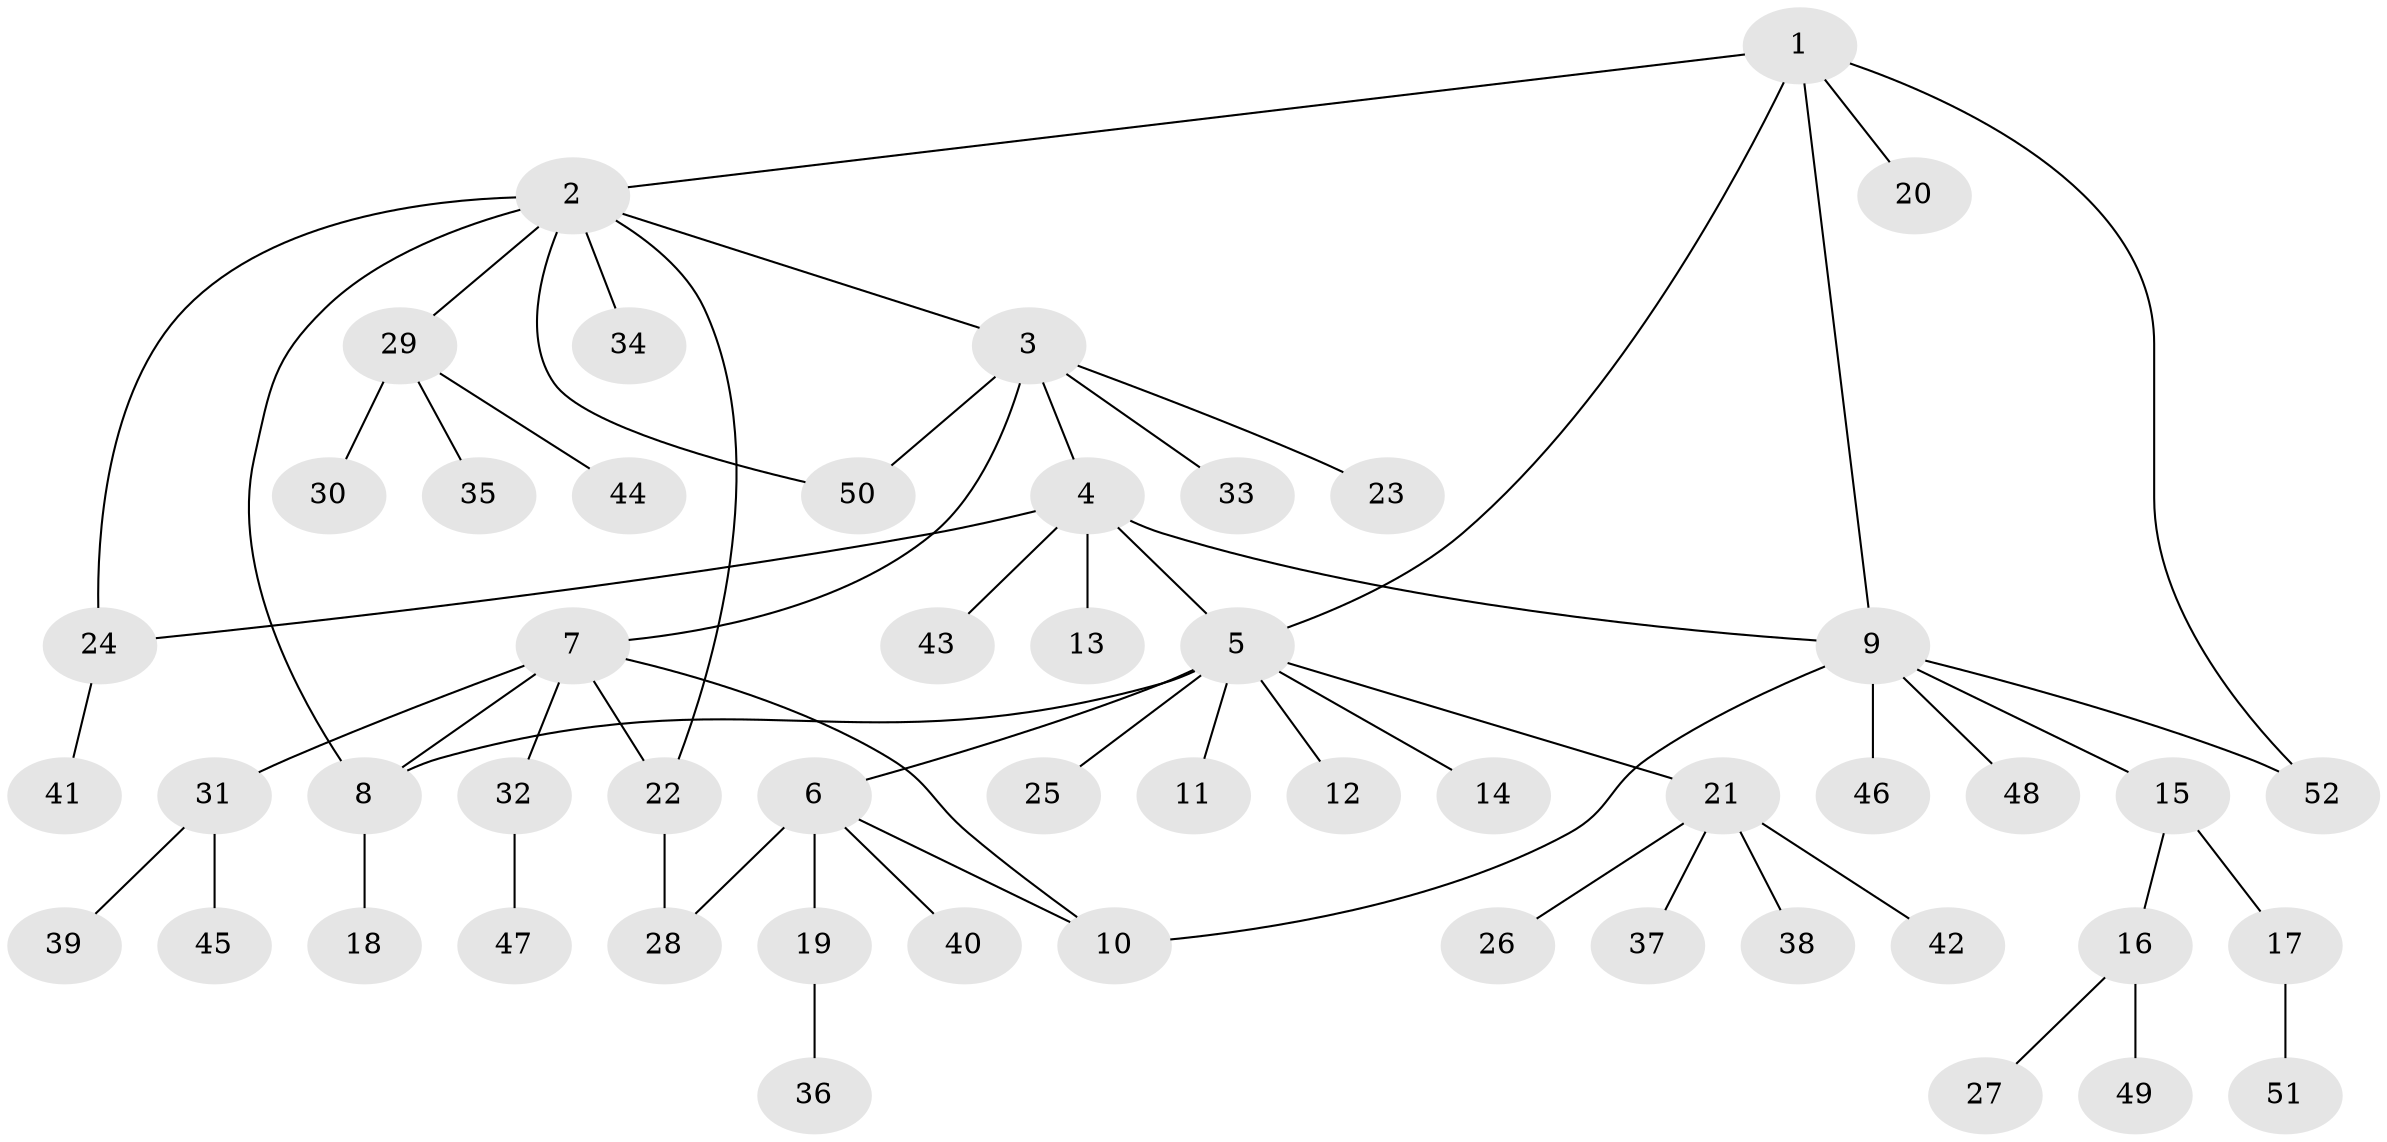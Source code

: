 // Generated by graph-tools (version 1.1) at 2025/11/02/27/25 16:11:30]
// undirected, 52 vertices, 62 edges
graph export_dot {
graph [start="1"]
  node [color=gray90,style=filled];
  1;
  2;
  3;
  4;
  5;
  6;
  7;
  8;
  9;
  10;
  11;
  12;
  13;
  14;
  15;
  16;
  17;
  18;
  19;
  20;
  21;
  22;
  23;
  24;
  25;
  26;
  27;
  28;
  29;
  30;
  31;
  32;
  33;
  34;
  35;
  36;
  37;
  38;
  39;
  40;
  41;
  42;
  43;
  44;
  45;
  46;
  47;
  48;
  49;
  50;
  51;
  52;
  1 -- 2;
  1 -- 5;
  1 -- 9;
  1 -- 20;
  1 -- 52;
  2 -- 3;
  2 -- 8;
  2 -- 22;
  2 -- 24;
  2 -- 29;
  2 -- 34;
  2 -- 50;
  3 -- 4;
  3 -- 7;
  3 -- 23;
  3 -- 33;
  3 -- 50;
  4 -- 5;
  4 -- 9;
  4 -- 13;
  4 -- 24;
  4 -- 43;
  5 -- 6;
  5 -- 8;
  5 -- 11;
  5 -- 12;
  5 -- 14;
  5 -- 21;
  5 -- 25;
  6 -- 10;
  6 -- 19;
  6 -- 28;
  6 -- 40;
  7 -- 8;
  7 -- 10;
  7 -- 22;
  7 -- 31;
  7 -- 32;
  8 -- 18;
  9 -- 10;
  9 -- 15;
  9 -- 46;
  9 -- 48;
  9 -- 52;
  15 -- 16;
  15 -- 17;
  16 -- 27;
  16 -- 49;
  17 -- 51;
  19 -- 36;
  21 -- 26;
  21 -- 37;
  21 -- 38;
  21 -- 42;
  22 -- 28;
  24 -- 41;
  29 -- 30;
  29 -- 35;
  29 -- 44;
  31 -- 39;
  31 -- 45;
  32 -- 47;
}
